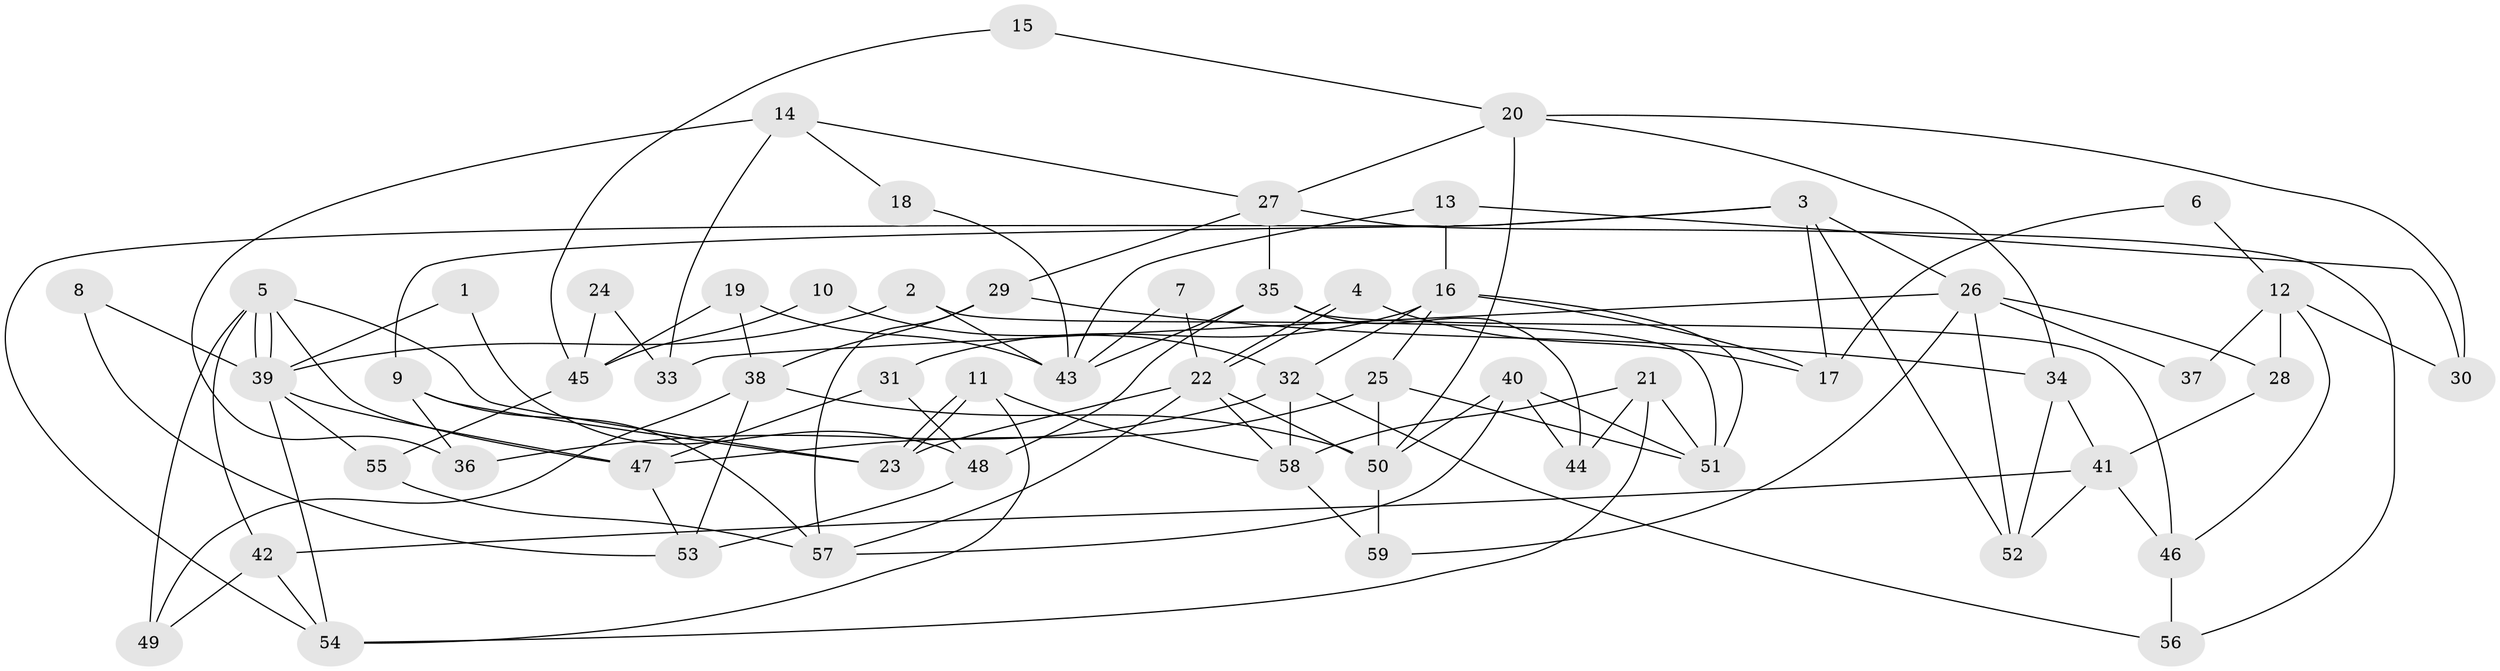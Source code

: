 // Generated by graph-tools (version 1.1) at 2025/02/03/09/25 03:02:04]
// undirected, 59 vertices, 118 edges
graph export_dot {
graph [start="1"]
  node [color=gray90,style=filled];
  1;
  2;
  3;
  4;
  5;
  6;
  7;
  8;
  9;
  10;
  11;
  12;
  13;
  14;
  15;
  16;
  17;
  18;
  19;
  20;
  21;
  22;
  23;
  24;
  25;
  26;
  27;
  28;
  29;
  30;
  31;
  32;
  33;
  34;
  35;
  36;
  37;
  38;
  39;
  40;
  41;
  42;
  43;
  44;
  45;
  46;
  47;
  48;
  49;
  50;
  51;
  52;
  53;
  54;
  55;
  56;
  57;
  58;
  59;
  1 -- 39;
  1 -- 48;
  2 -- 51;
  2 -- 39;
  2 -- 43;
  3 -- 54;
  3 -- 9;
  3 -- 17;
  3 -- 26;
  3 -- 52;
  4 -- 17;
  4 -- 22;
  4 -- 22;
  5 -- 23;
  5 -- 39;
  5 -- 39;
  5 -- 42;
  5 -- 47;
  5 -- 49;
  6 -- 17;
  6 -- 12;
  7 -- 43;
  7 -- 22;
  8 -- 39;
  8 -- 53;
  9 -- 23;
  9 -- 57;
  9 -- 36;
  10 -- 45;
  10 -- 32;
  11 -- 54;
  11 -- 23;
  11 -- 23;
  11 -- 58;
  12 -- 28;
  12 -- 46;
  12 -- 30;
  12 -- 37;
  13 -- 43;
  13 -- 16;
  13 -- 30;
  14 -- 27;
  14 -- 36;
  14 -- 18;
  14 -- 33;
  15 -- 45;
  15 -- 20;
  16 -- 31;
  16 -- 25;
  16 -- 17;
  16 -- 32;
  16 -- 51;
  18 -- 43;
  19 -- 38;
  19 -- 43;
  19 -- 45;
  20 -- 30;
  20 -- 50;
  20 -- 27;
  20 -- 34;
  21 -- 58;
  21 -- 51;
  21 -- 44;
  21 -- 54;
  22 -- 50;
  22 -- 23;
  22 -- 57;
  22 -- 58;
  24 -- 33;
  24 -- 45;
  25 -- 47;
  25 -- 51;
  25 -- 50;
  26 -- 52;
  26 -- 28;
  26 -- 33;
  26 -- 37;
  26 -- 59;
  27 -- 29;
  27 -- 35;
  27 -- 56;
  28 -- 41;
  29 -- 34;
  29 -- 38;
  29 -- 57;
  31 -- 48;
  31 -- 47;
  32 -- 58;
  32 -- 36;
  32 -- 56;
  34 -- 52;
  34 -- 41;
  35 -- 44;
  35 -- 43;
  35 -- 46;
  35 -- 48;
  38 -- 50;
  38 -- 49;
  38 -- 53;
  39 -- 54;
  39 -- 47;
  39 -- 55;
  40 -- 50;
  40 -- 57;
  40 -- 44;
  40 -- 51;
  41 -- 46;
  41 -- 42;
  41 -- 52;
  42 -- 49;
  42 -- 54;
  45 -- 55;
  46 -- 56;
  47 -- 53;
  48 -- 53;
  50 -- 59;
  55 -- 57;
  58 -- 59;
}
